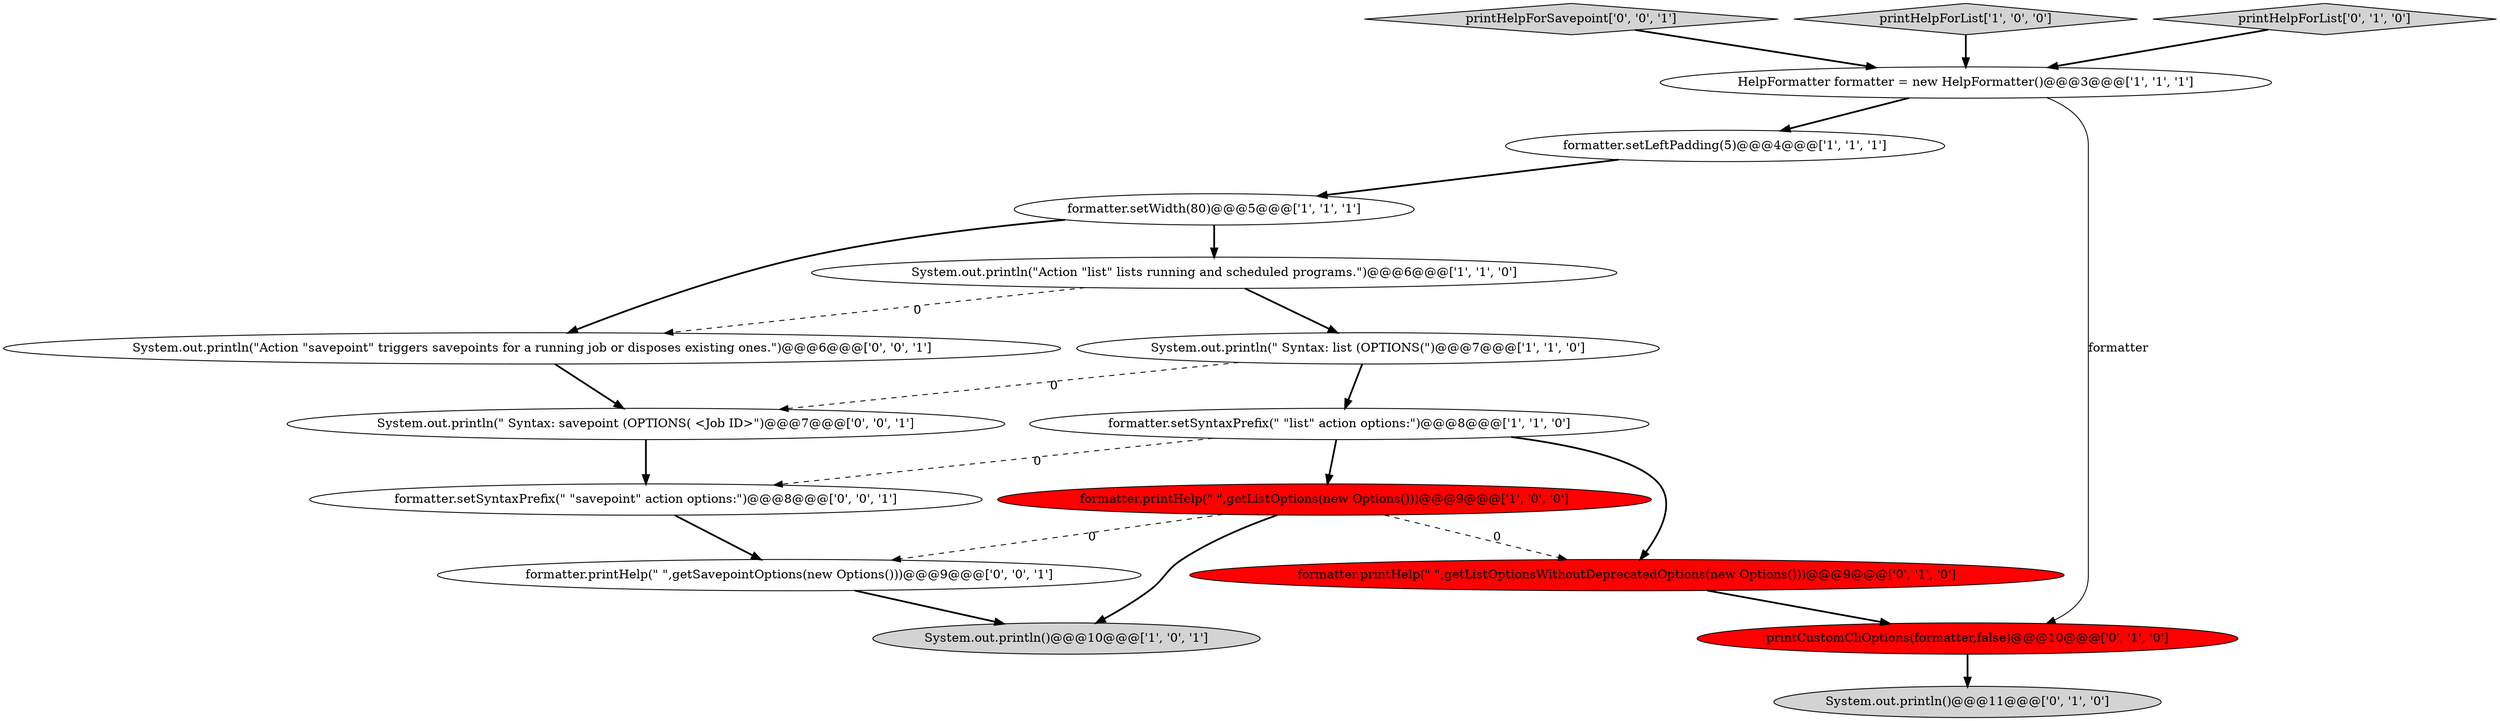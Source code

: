 digraph {
13 [style = filled, label = "System.out.println(\"Action \"savepoint\" triggers savepoints for a running job or disposes existing ones.\")@@@6@@@['0', '0', '1']", fillcolor = white, shape = ellipse image = "AAA0AAABBB3BBB"];
11 [style = filled, label = "System.out.println()@@@11@@@['0', '1', '0']", fillcolor = lightgray, shape = ellipse image = "AAA0AAABBB2BBB"];
4 [style = filled, label = "formatter.setLeftPadding(5)@@@4@@@['1', '1', '1']", fillcolor = white, shape = ellipse image = "AAA0AAABBB1BBB"];
10 [style = filled, label = "printCustomCliOptions(formatter,false)@@@10@@@['0', '1', '0']", fillcolor = red, shape = ellipse image = "AAA1AAABBB2BBB"];
14 [style = filled, label = "printHelpForSavepoint['0', '0', '1']", fillcolor = lightgray, shape = diamond image = "AAA0AAABBB3BBB"];
5 [style = filled, label = "HelpFormatter formatter = new HelpFormatter()@@@3@@@['1', '1', '1']", fillcolor = white, shape = ellipse image = "AAA0AAABBB1BBB"];
8 [style = filled, label = "printHelpForList['1', '0', '0']", fillcolor = lightgray, shape = diamond image = "AAA0AAABBB1BBB"];
1 [style = filled, label = "System.out.println()@@@10@@@['1', '0', '1']", fillcolor = lightgray, shape = ellipse image = "AAA0AAABBB1BBB"];
7 [style = filled, label = "System.out.println(\" Syntax: list (OPTIONS(\")@@@7@@@['1', '1', '0']", fillcolor = white, shape = ellipse image = "AAA0AAABBB1BBB"];
12 [style = filled, label = "printHelpForList['0', '1', '0']", fillcolor = lightgray, shape = diamond image = "AAA0AAABBB2BBB"];
16 [style = filled, label = "formatter.setSyntaxPrefix(\" \"savepoint\" action options:\")@@@8@@@['0', '0', '1']", fillcolor = white, shape = ellipse image = "AAA0AAABBB3BBB"];
6 [style = filled, label = "formatter.setWidth(80)@@@5@@@['1', '1', '1']", fillcolor = white, shape = ellipse image = "AAA0AAABBB1BBB"];
17 [style = filled, label = "System.out.println(\" Syntax: savepoint (OPTIONS( <Job ID>\")@@@7@@@['0', '0', '1']", fillcolor = white, shape = ellipse image = "AAA0AAABBB3BBB"];
3 [style = filled, label = "System.out.println(\"Action \"list\" lists running and scheduled programs.\")@@@6@@@['1', '1', '0']", fillcolor = white, shape = ellipse image = "AAA0AAABBB1BBB"];
0 [style = filled, label = "formatter.printHelp(\" \",getListOptions(new Options()))@@@9@@@['1', '0', '0']", fillcolor = red, shape = ellipse image = "AAA1AAABBB1BBB"];
9 [style = filled, label = "formatter.printHelp(\" \",getListOptionsWithoutDeprecatedOptions(new Options()))@@@9@@@['0', '1', '0']", fillcolor = red, shape = ellipse image = "AAA1AAABBB2BBB"];
15 [style = filled, label = "formatter.printHelp(\" \",getSavepointOptions(new Options()))@@@9@@@['0', '0', '1']", fillcolor = white, shape = ellipse image = "AAA0AAABBB3BBB"];
2 [style = filled, label = "formatter.setSyntaxPrefix(\" \"list\" action options:\")@@@8@@@['1', '1', '0']", fillcolor = white, shape = ellipse image = "AAA0AAABBB1BBB"];
6->3 [style = bold, label=""];
16->15 [style = bold, label=""];
12->5 [style = bold, label=""];
4->6 [style = bold, label=""];
7->17 [style = dashed, label="0"];
0->15 [style = dashed, label="0"];
2->9 [style = bold, label=""];
9->10 [style = bold, label=""];
3->13 [style = dashed, label="0"];
13->17 [style = bold, label=""];
2->0 [style = bold, label=""];
10->11 [style = bold, label=""];
8->5 [style = bold, label=""];
3->7 [style = bold, label=""];
7->2 [style = bold, label=""];
0->1 [style = bold, label=""];
2->16 [style = dashed, label="0"];
6->13 [style = bold, label=""];
5->4 [style = bold, label=""];
0->9 [style = dashed, label="0"];
5->10 [style = solid, label="formatter"];
17->16 [style = bold, label=""];
14->5 [style = bold, label=""];
15->1 [style = bold, label=""];
}
